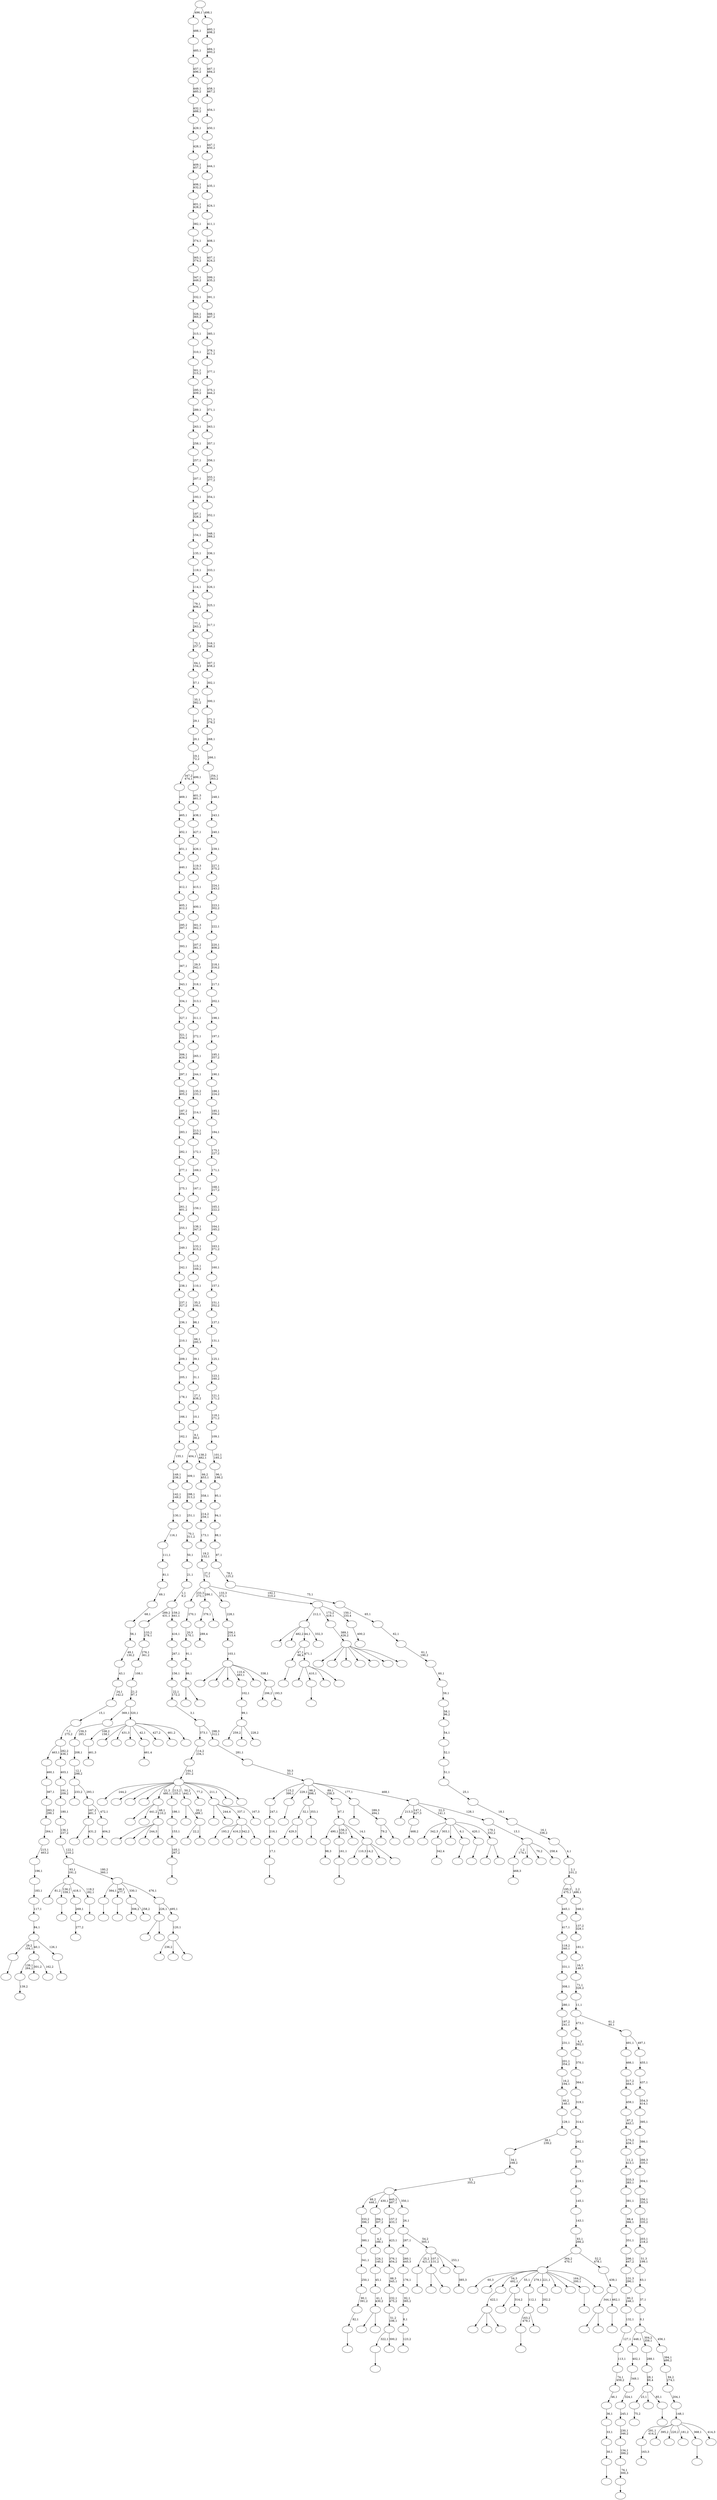 digraph T {
	650 [label=""]
	649 [label=""]
	648 [label=""]
	647 [label=""]
	646 [label=""]
	645 [label=""]
	644 [label=""]
	643 [label=""]
	642 [label=""]
	641 [label=""]
	640 [label=""]
	639 [label=""]
	638 [label=""]
	637 [label=""]
	636 [label=""]
	635 [label=""]
	634 [label=""]
	633 [label=""]
	632 [label=""]
	631 [label=""]
	630 [label=""]
	629 [label=""]
	628 [label=""]
	627 [label=""]
	626 [label=""]
	625 [label=""]
	624 [label=""]
	623 [label=""]
	622 [label=""]
	621 [label=""]
	620 [label=""]
	619 [label=""]
	618 [label=""]
	617 [label=""]
	616 [label=""]
	615 [label=""]
	614 [label=""]
	613 [label=""]
	612 [label=""]
	611 [label=""]
	610 [label=""]
	609 [label=""]
	608 [label=""]
	607 [label=""]
	606 [label=""]
	605 [label=""]
	604 [label=""]
	603 [label=""]
	602 [label=""]
	601 [label=""]
	600 [label=""]
	599 [label=""]
	598 [label=""]
	597 [label=""]
	596 [label=""]
	595 [label=""]
	594 [label=""]
	593 [label=""]
	592 [label=""]
	591 [label=""]
	590 [label=""]
	589 [label=""]
	588 [label=""]
	587 [label=""]
	586 [label=""]
	585 [label=""]
	584 [label=""]
	583 [label=""]
	582 [label=""]
	581 [label=""]
	580 [label=""]
	579 [label=""]
	578 [label=""]
	577 [label=""]
	576 [label=""]
	575 [label=""]
	574 [label=""]
	573 [label=""]
	572 [label=""]
	571 [label=""]
	570 [label=""]
	569 [label=""]
	568 [label=""]
	567 [label=""]
	566 [label=""]
	565 [label=""]
	564 [label=""]
	563 [label=""]
	562 [label=""]
	561 [label=""]
	560 [label=""]
	559 [label=""]
	558 [label=""]
	557 [label=""]
	556 [label=""]
	555 [label=""]
	554 [label=""]
	553 [label=""]
	552 [label=""]
	551 [label=""]
	550 [label=""]
	549 [label=""]
	548 [label=""]
	547 [label=""]
	546 [label=""]
	545 [label=""]
	544 [label=""]
	543 [label=""]
	542 [label=""]
	541 [label=""]
	540 [label=""]
	539 [label=""]
	538 [label=""]
	537 [label=""]
	536 [label=""]
	535 [label=""]
	534 [label=""]
	533 [label=""]
	532 [label=""]
	531 [label=""]
	530 [label=""]
	529 [label=""]
	528 [label=""]
	527 [label=""]
	526 [label=""]
	525 [label=""]
	524 [label=""]
	523 [label=""]
	522 [label=""]
	521 [label=""]
	520 [label=""]
	519 [label=""]
	518 [label=""]
	517 [label=""]
	516 [label=""]
	515 [label=""]
	514 [label=""]
	513 [label=""]
	512 [label=""]
	511 [label=""]
	510 [label=""]
	509 [label=""]
	508 [label=""]
	507 [label=""]
	506 [label=""]
	505 [label=""]
	504 [label=""]
	503 [label=""]
	502 [label=""]
	501 [label=""]
	500 [label=""]
	499 [label=""]
	498 [label=""]
	497 [label=""]
	496 [label=""]
	495 [label=""]
	494 [label=""]
	493 [label=""]
	492 [label=""]
	491 [label=""]
	490 [label=""]
	489 [label=""]
	488 [label=""]
	487 [label=""]
	486 [label=""]
	485 [label=""]
	484 [label=""]
	483 [label=""]
	482 [label=""]
	481 [label=""]
	480 [label=""]
	479 [label=""]
	478 [label=""]
	477 [label=""]
	476 [label=""]
	475 [label=""]
	474 [label=""]
	473 [label=""]
	472 [label=""]
	471 [label=""]
	470 [label=""]
	469 [label=""]
	468 [label=""]
	467 [label=""]
	466 [label=""]
	465 [label=""]
	464 [label=""]
	463 [label=""]
	462 [label=""]
	461 [label=""]
	460 [label=""]
	459 [label=""]
	458 [label=""]
	457 [label=""]
	456 [label=""]
	455 [label=""]
	454 [label=""]
	453 [label=""]
	452 [label=""]
	451 [label=""]
	450 [label=""]
	449 [label=""]
	448 [label=""]
	447 [label=""]
	446 [label=""]
	445 [label=""]
	444 [label=""]
	443 [label=""]
	442 [label=""]
	441 [label=""]
	440 [label=""]
	439 [label=""]
	438 [label=""]
	437 [label=""]
	436 [label=""]
	435 [label=""]
	434 [label=""]
	433 [label=""]
	432 [label=""]
	431 [label=""]
	430 [label=""]
	429 [label=""]
	428 [label=""]
	427 [label=""]
	426 [label=""]
	425 [label=""]
	424 [label=""]
	423 [label=""]
	422 [label=""]
	421 [label=""]
	420 [label=""]
	419 [label=""]
	418 [label=""]
	417 [label=""]
	416 [label=""]
	415 [label=""]
	414 [label=""]
	413 [label=""]
	412 [label=""]
	411 [label=""]
	410 [label=""]
	409 [label=""]
	408 [label=""]
	407 [label=""]
	406 [label=""]
	405 [label=""]
	404 [label=""]
	403 [label=""]
	402 [label=""]
	401 [label=""]
	400 [label=""]
	399 [label=""]
	398 [label=""]
	397 [label=""]
	396 [label=""]
	395 [label=""]
	394 [label=""]
	393 [label=""]
	392 [label=""]
	391 [label=""]
	390 [label=""]
	389 [label=""]
	388 [label=""]
	387 [label=""]
	386 [label=""]
	385 [label=""]
	384 [label=""]
	383 [label=""]
	382 [label=""]
	381 [label=""]
	380 [label=""]
	379 [label=""]
	378 [label=""]
	377 [label=""]
	376 [label=""]
	375 [label=""]
	374 [label=""]
	373 [label=""]
	372 [label=""]
	371 [label=""]
	370 [label=""]
	369 [label=""]
	368 [label=""]
	367 [label=""]
	366 [label=""]
	365 [label=""]
	364 [label=""]
	363 [label=""]
	362 [label=""]
	361 [label=""]
	360 [label=""]
	359 [label=""]
	358 [label=""]
	357 [label=""]
	356 [label=""]
	355 [label=""]
	354 [label=""]
	353 [label=""]
	352 [label=""]
	351 [label=""]
	350 [label=""]
	349 [label=""]
	348 [label=""]
	347 [label=""]
	346 [label=""]
	345 [label=""]
	344 [label=""]
	343 [label=""]
	342 [label=""]
	341 [label=""]
	340 [label=""]
	339 [label=""]
	338 [label=""]
	337 [label=""]
	336 [label=""]
	335 [label=""]
	334 [label=""]
	333 [label=""]
	332 [label=""]
	331 [label=""]
	330 [label=""]
	329 [label=""]
	328 [label=""]
	327 [label=""]
	326 [label=""]
	325 [label=""]
	324 [label=""]
	323 [label=""]
	322 [label=""]
	321 [label=""]
	320 [label=""]
	319 [label=""]
	318 [label=""]
	317 [label=""]
	316 [label=""]
	315 [label=""]
	314 [label=""]
	313 [label=""]
	312 [label=""]
	311 [label=""]
	310 [label=""]
	309 [label=""]
	308 [label=""]
	307 [label=""]
	306 [label=""]
	305 [label=""]
	304 [label=""]
	303 [label=""]
	302 [label=""]
	301 [label=""]
	300 [label=""]
	299 [label=""]
	298 [label=""]
	297 [label=""]
	296 [label=""]
	295 [label=""]
	294 [label=""]
	293 [label=""]
	292 [label=""]
	291 [label=""]
	290 [label=""]
	289 [label=""]
	288 [label=""]
	287 [label=""]
	286 [label=""]
	285 [label=""]
	284 [label=""]
	283 [label=""]
	282 [label=""]
	281 [label=""]
	280 [label=""]
	279 [label=""]
	278 [label=""]
	277 [label=""]
	276 [label=""]
	275 [label=""]
	274 [label=""]
	273 [label=""]
	272 [label=""]
	271 [label=""]
	270 [label=""]
	269 [label=""]
	268 [label=""]
	267 [label=""]
	266 [label=""]
	265 [label=""]
	264 [label=""]
	263 [label=""]
	262 [label=""]
	261 [label=""]
	260 [label=""]
	259 [label=""]
	258 [label=""]
	257 [label=""]
	256 [label=""]
	255 [label=""]
	254 [label=""]
	253 [label=""]
	252 [label=""]
	251 [label=""]
	250 [label=""]
	249 [label=""]
	248 [label=""]
	247 [label=""]
	246 [label=""]
	245 [label=""]
	244 [label=""]
	243 [label=""]
	242 [label=""]
	241 [label=""]
	240 [label=""]
	239 [label=""]
	238 [label=""]
	237 [label=""]
	236 [label=""]
	235 [label=""]
	234 [label=""]
	233 [label=""]
	232 [label=""]
	231 [label=""]
	230 [label=""]
	229 [label=""]
	228 [label=""]
	227 [label=""]
	226 [label=""]
	225 [label=""]
	224 [label=""]
	223 [label=""]
	222 [label=""]
	221 [label=""]
	220 [label=""]
	219 [label=""]
	218 [label=""]
	217 [label=""]
	216 [label=""]
	215 [label=""]
	214 [label=""]
	213 [label=""]
	212 [label=""]
	211 [label=""]
	210 [label=""]
	209 [label=""]
	208 [label=""]
	207 [label=""]
	206 [label=""]
	205 [label=""]
	204 [label=""]
	203 [label=""]
	202 [label=""]
	201 [label=""]
	200 [label=""]
	199 [label=""]
	198 [label=""]
	197 [label=""]
	196 [label=""]
	195 [label=""]
	194 [label=""]
	193 [label=""]
	192 [label=""]
	191 [label=""]
	190 [label=""]
	189 [label=""]
	188 [label=""]
	187 [label=""]
	186 [label=""]
	185 [label=""]
	184 [label=""]
	183 [label=""]
	182 [label=""]
	181 [label=""]
	180 [label=""]
	179 [label=""]
	178 [label=""]
	177 [label=""]
	176 [label=""]
	175 [label=""]
	174 [label=""]
	173 [label=""]
	172 [label=""]
	171 [label=""]
	170 [label=""]
	169 [label=""]
	168 [label=""]
	167 [label=""]
	166 [label=""]
	165 [label=""]
	164 [label=""]
	163 [label=""]
	162 [label=""]
	161 [label=""]
	160 [label=""]
	159 [label=""]
	158 [label=""]
	157 [label=""]
	156 [label=""]
	155 [label=""]
	154 [label=""]
	153 [label=""]
	152 [label=""]
	151 [label=""]
	150 [label=""]
	149 [label=""]
	148 [label=""]
	147 [label=""]
	146 [label=""]
	145 [label=""]
	144 [label=""]
	143 [label=""]
	142 [label=""]
	141 [label=""]
	140 [label=""]
	139 [label=""]
	138 [label=""]
	137 [label=""]
	136 [label=""]
	135 [label=""]
	134 [label=""]
	133 [label=""]
	132 [label=""]
	131 [label=""]
	130 [label=""]
	129 [label=""]
	128 [label=""]
	127 [label=""]
	126 [label=""]
	125 [label=""]
	124 [label=""]
	123 [label=""]
	122 [label=""]
	121 [label=""]
	120 [label=""]
	119 [label=""]
	118 [label=""]
	117 [label=""]
	116 [label=""]
	115 [label=""]
	114 [label=""]
	113 [label=""]
	112 [label=""]
	111 [label=""]
	110 [label=""]
	109 [label=""]
	108 [label=""]
	107 [label=""]
	106 [label=""]
	105 [label=""]
	104 [label=""]
	103 [label=""]
	102 [label=""]
	101 [label=""]
	100 [label=""]
	99 [label=""]
	98 [label=""]
	97 [label=""]
	96 [label=""]
	95 [label=""]
	94 [label=""]
	93 [label=""]
	92 [label=""]
	91 [label=""]
	90 [label=""]
	89 [label=""]
	88 [label=""]
	87 [label=""]
	86 [label=""]
	85 [label=""]
	84 [label=""]
	83 [label=""]
	82 [label=""]
	81 [label=""]
	80 [label=""]
	79 [label=""]
	78 [label=""]
	77 [label=""]
	76 [label=""]
	75 [label=""]
	74 [label=""]
	73 [label=""]
	72 [label=""]
	71 [label=""]
	70 [label=""]
	69 [label=""]
	68 [label=""]
	67 [label=""]
	66 [label=""]
	65 [label=""]
	64 [label=""]
	63 [label=""]
	62 [label=""]
	61 [label=""]
	60 [label=""]
	59 [label=""]
	58 [label=""]
	57 [label=""]
	56 [label=""]
	55 [label=""]
	54 [label=""]
	53 [label=""]
	52 [label=""]
	51 [label=""]
	50 [label=""]
	49 [label=""]
	48 [label=""]
	47 [label=""]
	46 [label=""]
	45 [label=""]
	44 [label=""]
	43 [label=""]
	42 [label=""]
	41 [label=""]
	40 [label=""]
	39 [label=""]
	38 [label=""]
	37 [label=""]
	36 [label=""]
	35 [label=""]
	34 [label=""]
	33 [label=""]
	32 [label=""]
	31 [label=""]
	30 [label=""]
	29 [label=""]
	28 [label=""]
	27 [label=""]
	26 [label=""]
	25 [label=""]
	24 [label=""]
	23 [label=""]
	22 [label=""]
	21 [label=""]
	20 [label=""]
	19 [label=""]
	18 [label=""]
	17 [label=""]
	16 [label=""]
	15 [label=""]
	14 [label=""]
	13 [label=""]
	12 [label=""]
	11 [label=""]
	10 [label=""]
	9 [label=""]
	8 [label=""]
	7 [label=""]
	6 [label=""]
	5 [label=""]
	4 [label=""]
	3 [label=""]
	2 [label=""]
	1 [label=""]
	0 [label=""]
	649 -> 650 [label=""]
	648 -> 649 [label="17,1"]
	647 -> 648 [label="216,1"]
	646 -> 647 [label="247,1"]
	644 -> 645 [label=""]
	643 -> 644 [label="82,1"]
	642 -> 643 [label="90,1\n391,2"]
	641 -> 642 [label="250,1"]
	640 -> 641 [label="341,1"]
	639 -> 640 [label="380,1"]
	638 -> 639 [label="333,2\n396,1"]
	635 -> 636 [label="139,2"]
	632 -> 633 [label=""]
	628 -> 629 [label="75,2"]
	623 -> 624 [label="163,3"]
	621 -> 622 [label=""]
	620 -> 621 [label="30,1"]
	619 -> 620 [label="33,1"]
	618 -> 619 [label="36,1"]
	617 -> 618 [label="46,1"]
	616 -> 617 [label="74,1\n459,2"]
	615 -> 616 [label="113,1"]
	614 -> 615 [label="127,1"]
	613 -> 614 [label="132,1"]
	612 -> 613 [label="80,2\n246,1"]
	611 -> 612 [label="131,3\n290,1"]
	610 -> 611 [label="296,1\n447,2"]
	609 -> 610 [label="351,1"]
	608 -> 609 [label="88,4\n366,1"]
	607 -> 608 [label="381,1"]
	606 -> 607 [label="333,3\n383,1"]
	605 -> 606 [label="11,2\n413,1"]
	604 -> 605 [label="175,2\n434,1"]
	603 -> 604 [label="87,2\n443,1"]
	602 -> 603 [label="459,1"]
	601 -> 602 [label="317,2\n464,1"]
	600 -> 601 [label="466,1"]
	598 -> 625 [label=""]
	598 -> 599 [label=""]
	594 -> 595 [label="98,3"]
	589 -> 590 [label=""]
	586 -> 587 [label=""]
	585 -> 586 [label="161,1"]
	569 -> 570 [label="461,3"]
	564 -> 565 [label=""]
	563 -> 564 [label="76,1\n300,3"]
	562 -> 563 [label="134,1\n399,2"]
	561 -> 562 [label="230,1\n346,2"]
	560 -> 561 [label="245,1"]
	559 -> 560 [label="324,1"]
	558 -> 559 [label="349,1"]
	557 -> 558 [label="402,1"]
	554 -> 555 [label="289,4"]
	552 -> 553 [label=""]
	545 -> 546 [label="468,2"]
	543 -> 544 [label="277,2"]
	542 -> 543 [label="269,1"]
	539 -> 635 [label="139,1\n264,2"]
	539 -> 593 [label="301,2"]
	539 -> 540 [label="162,2"]
	531 -> 630 [label=""]
	531 -> 547 [label=""]
	531 -> 532 [label=""]
	530 -> 531 [label="422,1"]
	528 -> 529 [label=""]
	526 -> 527 [label="342,4"]
	523 -> 524 [label="468,3"]
	520 -> 521 [label=""]
	519 -> 589 [label="29,2\n104,1"]
	519 -> 539 [label="40,1"]
	519 -> 520 [label="126,1"]
	518 -> 519 [label="84,1"]
	517 -> 518 [label="117,1"]
	516 -> 517 [label="183,1"]
	515 -> 516 [label="196,1"]
	514 -> 515 [label="215,1\n463,2"]
	513 -> 514 [label="264,1"]
	512 -> 513 [label="283,2\n299,1"]
	511 -> 512 [label="387,1"]
	510 -> 511 [label="460,1"]
	508 -> 509 [label=""]
	506 -> 507 [label="123,2"]
	505 -> 506 [label="8,1"]
	504 -> 505 [label="92,1\n385,2"]
	503 -> 504 [label="176,1"]
	502 -> 503 [label="260,1\n445,3"]
	499 -> 500 [label=""]
	495 -> 626 [label=""]
	495 -> 496 [label=""]
	494 -> 495 [label="41,1\n430,2"]
	493 -> 494 [label="45,1"]
	492 -> 493 [label="124,1\n140,2"]
	491 -> 492 [label="4,2\n189,1"]
	490 -> 491 [label="294,1\n307,2"]
	488 -> 489 [label=""]
	485 -> 582 [label=""]
	485 -> 486 [label="431,2"]
	480 -> 584 [label=""]
	480 -> 481 [label="314,2"]
	478 -> 525 [label="429,3"]
	478 -> 479 [label=""]
	476 -> 632 [label="322,1"]
	476 -> 477 [label="300,2"]
	475 -> 476 [label="51,2\n106,1"]
	474 -> 475 [label="232,1\n475,2"]
	473 -> 474 [label="88,3\n345,1"]
	472 -> 473 [label="376,1\n454,2"]
	471 -> 472 [label="423,1"]
	470 -> 471 [label="157,2\n433,1"]
	468 -> 627 [label="259,2"]
	468 -> 550 [label=""]
	468 -> 469 [label="228,2"]
	467 -> 468 [label="99,1"]
	466 -> 467 [label="102,1"]
	463 -> 579 [label=""]
	463 -> 576 [label=""]
	463 -> 484 [label="244,3"]
	463 -> 464 [label=""]
	462 -> 572 [label=""]
	462 -> 537 [label="441,2"]
	462 -> 463 [label="48,1\n110,2"]
	460 -> 461 [label=""]
	459 -> 575 [label="81,2"]
	459 -> 552 [label="136,2\n339,1"]
	459 -> 542 [label="418,1"]
	459 -> 460 [label="119,2\n182,1"]
	455 -> 456 [label=""]
	448 -> 528 [label="163,2\n479,1"]
	448 -> 449 [label=""]
	447 -> 448 [label="112,1"]
	445 -> 446 [label="461,4"]
	443 -> 444 [label=""]
	440 -> 534 [label=""]
	440 -> 441 [label=""]
	439 -> 440 [label="86,1"]
	438 -> 439 [label="91,1"]
	437 -> 438 [label="20,3\n170,1"]
	436 -> 437 [label="270,1"]
	434 -> 580 [label="193,2"]
	434 -> 549 [label="416,2"]
	434 -> 522 [label="342,2"]
	434 -> 435 [label=""]
	432 -> 433 [label="202,2"]
	430 -> 431 [label=""]
	426 -> 427 [label=""]
	425 -> 426 [label="105,1\n267,2"]
	424 -> 425 [label="153,1"]
	423 -> 424 [label="186,1"]
	421 -> 578 [label="22,2"]
	421 -> 422 [label=""]
	420 -> 574 [label=""]
	420 -> 421 [label="20,2\n489,1"]
	418 -> 596 [label=""]
	418 -> 499 [label="410,1"]
	418 -> 458 [label=""]
	418 -> 419 [label=""]
	417 -> 508 [label="47,1\n98,4"]
	417 -> 418 [label="471,1"]
	413 -> 535 [label=""]
	413 -> 414 [label=""]
	411 -> 412 [label=""]
	406 -> 634 [label="60,3"]
	406 -> 566 [label=""]
	406 -> 530 [label="54,3\n492,1"]
	406 -> 480 [label="55,1"]
	406 -> 447 [label="279,1"]
	406 -> 432 [label="221,1"]
	406 -> 429 [label=""]
	406 -> 416 [label=""]
	406 -> 411 [label="164,2\n200,1"]
	406 -> 407 [label=""]
	404 -> 554 [label="379,1"]
	404 -> 405 [label=""]
	401 -> 402 [label=""]
	400 -> 478 [label="32,1"]
	400 -> 401 [label="353,1"]
	398 -> 399 [label="404,2"]
	397 -> 485 [label="167,2\n481,1"]
	397 -> 398 [label="472,1"]
	396 -> 567 [label="233,2"]
	396 -> 397 [label="293,1"]
	395 -> 396 [label="12,1\n298,2"]
	394 -> 395 [label="208,1"]
	393 -> 394 [label="159,3\n285,1"]
	388 -> 389 [label=""]
	386 -> 497 [label=""]
	386 -> 487 [label="482,2"]
	386 -> 417 [label="44,1"]
	386 -> 387 [label="332,3"]
	382 -> 533 [label=""]
	382 -> 383 [label=""]
	380 -> 569 [label="108,2\n158,1"]
	380 -> 457 [label=""]
	380 -> 453 [label="431,3"]
	380 -> 450 [label=""]
	380 -> 445 [label="42,1"]
	380 -> 409 [label="427,2"]
	380 -> 385 [label="461,2"]
	380 -> 381 [label=""]
	379 -> 393 [label="369,1"]
	379 -> 380 [label="320,1"]
	378 -> 379 [label="21,2\n97,1"]
	377 -> 378 [label="108,1"]
	376 -> 377 [label="276,1\n361,2"]
	375 -> 376 [label="133,2\n278,1"]
	373 -> 374 [label=""]
	371 -> 372 [label=""]
	370 -> 628 [label="23,1"]
	370 -> 536 [label=""]
	370 -> 371 [label="85,1"]
	369 -> 370 [label="28,1\n60,4"]
	368 -> 369 [label="288,1"]
	366 -> 367 [label=""]
	363 -> 573 [label=""]
	363 -> 568 [label="244,4"]
	363 -> 434 [label="337,1"]
	363 -> 364 [label="167,3"]
	361 -> 581 [label="206,2"]
	361 -> 362 [label="193,3"]
	360 -> 591 [label=""]
	360 -> 577 [label=""]
	360 -> 548 [label=""]
	360 -> 466 [label="110,4\n483,1"]
	360 -> 384 [label=""]
	360 -> 361 [label="338,1"]
	359 -> 360 [label="103,1"]
	358 -> 359 [label="206,1\n213,4"]
	357 -> 358 [label="228,1"]
	355 -> 391 [label="306,2"]
	355 -> 356 [label="258,2"]
	353 -> 354 [label="385,3"]
	352 -> 488 [label="25,2\n421,1"]
	352 -> 413 [label="107,1\n131,2"]
	352 -> 403 [label=""]
	352 -> 353 [label="253,1"]
	351 -> 502 [label="287,1"]
	351 -> 352 [label="54,2\n305,1"]
	350 -> 351 [label="26,1"]
	349 -> 638 [label="88,2\n446,1"]
	349 -> 490 [label="430,1"]
	349 -> 470 [label="445,2\n487,1"]
	349 -> 350 [label="350,1"]
	348 -> 349 [label="5,1\n355,2"]
	347 -> 348 [label="34,1\n168,2"]
	346 -> 347 [label="38,1\n239,2"]
	345 -> 346 [label="129,1"]
	344 -> 345 [label="60,2\n140,1"]
	343 -> 344 [label="16,2\n194,1"]
	342 -> 343 [label="201,1\n354,2"]
	341 -> 342 [label="231,1"]
	340 -> 341 [label="197,2\n241,1"]
	339 -> 340 [label="280,1"]
	338 -> 339 [label="308,1"]
	337 -> 338 [label="331,1"]
	336 -> 337 [label="118,2\n340,1"]
	335 -> 336 [label="417,1"]
	334 -> 335 [label="445,1"]
	332 -> 631 [label="110,3"]
	332 -> 588 [label="14,2"]
	332 -> 482 [label=""]
	332 -> 333 [label=""]
	331 -> 594 [label="490,1"]
	331 -> 585 [label="156,2\n323,1"]
	331 -> 452 [label=""]
	331 -> 332 [label="14,1"]
	330 -> 331 [label="67,1"]
	326 -> 327 [label=""]
	325 -> 598 [label="344,1"]
	325 -> 326 [label="462,1"]
	324 -> 325 [label="439,1"]
	323 -> 406 [label="364,2\n470,1"]
	323 -> 324 [label="52,2\n478,1"]
	322 -> 323 [label="83,1\n266,2"]
	321 -> 322 [label="143,1"]
	320 -> 321 [label="145,1"]
	319 -> 320 [label="219,1"]
	318 -> 319 [label="225,1"]
	317 -> 318 [label="262,1"]
	316 -> 317 [label="314,1"]
	315 -> 316 [label="319,1"]
	314 -> 315 [label="364,1"]
	313 -> 314 [label="370,1"]
	312 -> 313 [label="4,3\n392,1"]
	310 -> 592 [label=""]
	310 -> 571 [label=""]
	310 -> 442 [label=""]
	310 -> 415 [label=""]
	310 -> 390 [label=""]
	310 -> 328 [label=""]
	310 -> 311 [label=""]
	309 -> 310 [label="389,1\n426,2"]
	307 -> 583 [label=""]
	307 -> 308 [label=""]
	306 -> 597 [label="342,3"]
	306 -> 526 [label="303,1"]
	306 -> 483 [label=""]
	306 -> 388 [label="6,1"]
	306 -> 373 [label="420,1"]
	306 -> 307 [label="179,1\n332,2"]
	304 -> 551 [label="244,2"]
	304 -> 541 [label=""]
	304 -> 501 [label=""]
	304 -> 465 [label=""]
	304 -> 462 [label="21,3\n480,1"]
	304 -> 423 [label="213,2\n235,1"]
	304 -> 420 [label="50,2\n442,1"]
	304 -> 408 [label="77,2"]
	304 -> 363 [label="211,1"]
	304 -> 329 [label=""]
	304 -> 305 [label=""]
	303 -> 304 [label="144,1\n251,2"]
	302 -> 303 [label="114,2\n234,1"]
	300 -> 637 [label="236,2"]
	300 -> 498 [label=""]
	300 -> 301 [label=""]
	299 -> 300 [label="120,1"]
	298 -> 382 [label="226,1"]
	298 -> 299 [label="495,1"]
	297 -> 455 [label="384,1"]
	297 -> 443 [label="68,2\n477,1"]
	297 -> 355 [label="330,1"]
	297 -> 298 [label="476,1"]
	296 -> 459 [label="93,1\n191,2"]
	296 -> 297 [label="180,2\n360,1"]
	295 -> 296 [label="122,1\n210,2"]
	294 -> 295 [label="136,1\n237,2"]
	293 -> 294 [label="180,1"]
	292 -> 293 [label="191,1\n209,2"]
	291 -> 292 [label="403,1"]
	290 -> 510 [label="463,1"]
	290 -> 291 [label="282,2\n436,1"]
	289 -> 290 [label="7,1\n275,2"]
	288 -> 289 [label="15,1"]
	287 -> 288 [label="24,1\n142,2"]
	286 -> 287 [label="43,1"]
	285 -> 286 [label="49,1\n130,2"]
	284 -> 285 [label="56,1"]
	283 -> 284 [label="68,1"]
	282 -> 283 [label="69,1"]
	281 -> 282 [label="81,1"]
	280 -> 281 [label="111,1"]
	279 -> 280 [label="116,1"]
	278 -> 279 [label="130,1"]
	277 -> 278 [label="142,1\n149,2"]
	276 -> 277 [label="149,1\n238,2"]
	275 -> 276 [label="155,1"]
	274 -> 275 [label="162,1"]
	273 -> 274 [label="166,1"]
	272 -> 273 [label="178,1"]
	271 -> 272 [label="205,1"]
	270 -> 271 [label="209,1"]
	269 -> 270 [label="210,1"]
	268 -> 269 [label="236,1"]
	267 -> 268 [label="237,1\n327,2"]
	266 -> 267 [label="238,1"]
	265 -> 266 [label="242,1"]
	264 -> 265 [label="249,1"]
	263 -> 264 [label="255,1"]
	262 -> 263 [label="261,1\n401,2"]
	261 -> 262 [label="275,1"]
	260 -> 261 [label="277,1"]
	259 -> 260 [label="282,1"]
	258 -> 259 [label="283,1"]
	257 -> 258 [label="187,2\n284,1"]
	256 -> 257 [label="292,1\n405,2"]
	255 -> 256 [label="297,1"]
	254 -> 255 [label="306,1\n429,2"]
	253 -> 254 [label="321,1\n334,2"]
	252 -> 253 [label="327,1"]
	251 -> 252 [label="334,1"]
	250 -> 251 [label="343,1"]
	249 -> 250 [label="367,1"]
	248 -> 249 [label="393,1"]
	247 -> 248 [label="295,2\n397,1"]
	246 -> 247 [label="405,1\n412,2"]
	245 -> 246 [label="412,1"]
	244 -> 245 [label="440,1"]
	243 -> 244 [label="451,1"]
	242 -> 243 [label="452,1"]
	241 -> 242 [label="465,1"]
	240 -> 241 [label="469,1"]
	238 -> 538 [label="79,2"]
	238 -> 239 [label=""]
	237 -> 365 [label=""]
	237 -> 238 [label="289,3\n494,1"]
	235 -> 523 [label="1,2\n174,1"]
	235 -> 410 [label=""]
	235 -> 392 [label="70,2"]
	235 -> 236 [label="258,4"]
	234 -> 235 [label="13,1"]
	233 -> 556 [label="213,3"]
	233 -> 545 [label="147,1\n427,3"]
	233 -> 306 [label="22,3\n141,1"]
	233 -> 234 [label="128,1"]
	232 -> 646 [label="115,2\n390,1"]
	232 -> 430 [label="229,1"]
	232 -> 400 [label="98,2\n398,1"]
	232 -> 330 [label="89,1\n258,3"]
	232 -> 237 [label="177,1"]
	232 -> 233 [label="468,1"]
	231 -> 232 [label="50,3\n53,1"]
	230 -> 231 [label="281,1"]
	229 -> 302 [label="373,1"]
	229 -> 230 [label="298,3\n312,1"]
	228 -> 229 [label="3,1"]
	227 -> 228 [label="22,1\n172,2"]
	226 -> 227 [label="156,1"]
	225 -> 226 [label="267,1"]
	224 -> 225 [label="416,1"]
	223 -> 375 [label="289,2\n431,1"]
	223 -> 224 [label="159,2\n441,1"]
	222 -> 223 [label="1,1\n9,2"]
	221 -> 222 [label="21,1"]
	220 -> 221 [label="50,1"]
	219 -> 220 [label="70,1\n311,2"]
	218 -> 219 [label="251,1"]
	217 -> 218 [label="298,1\n313,2"]
	216 -> 217 [label="309,1"]
	214 -> 215 [label="400,2"]
	213 -> 386 [label="212,1"]
	213 -> 309 [label="173,2\n419,1"]
	213 -> 214 [label="150,1\n233,4"]
	212 -> 436 [label="233,3\n273,1"]
	212 -> 404 [label="286,1"]
	212 -> 357 [label="133,3\n372,1"]
	212 -> 213 [label="192,1\n310,2"]
	211 -> 212 [label="27,2\n73,1"]
	210 -> 211 [label="19,2\n152,1"]
	209 -> 210 [label="173,1"]
	208 -> 209 [label="214,2\n259,1"]
	207 -> 208 [label="358,1"]
	206 -> 207 [label="66,2\n453,1"]
	205 -> 216 [label="404,1"]
	205 -> 206 [label="138,2\n482,1"]
	204 -> 205 [label="9,1\n39,2"]
	203 -> 204 [label="10,1"]
	202 -> 203 [label="27,1\n438,2"]
	201 -> 202 [label="31,1"]
	200 -> 201 [label="39,1"]
	199 -> 200 [label="66,1\n295,3"]
	198 -> 199 [label="98,1"]
	197 -> 198 [label="35,2\n100,1"]
	196 -> 197 [label="110,1"]
	195 -> 196 [label="115,1\n169,2"]
	194 -> 195 [label="133,1\n415,2"]
	193 -> 194 [label="138,1\n347,3"]
	192 -> 193 [label="159,1"]
	191 -> 192 [label="167,1"]
	190 -> 191 [label="169,1"]
	189 -> 190 [label="172,1"]
	188 -> 189 [label="213,1\n499,2"]
	187 -> 188 [label="214,1"]
	186 -> 187 [label="135,2\n233,1"]
	185 -> 186 [label="244,1"]
	184 -> 185 [label="265,1"]
	183 -> 184 [label="272,1"]
	182 -> 183 [label="311,1"]
	181 -> 182 [label="313,1"]
	180 -> 181 [label="318,1"]
	179 -> 180 [label="29,3\n342,1"]
	178 -> 179 [label="207,2\n361,1"]
	177 -> 178 [label="301,3\n362,1"]
	176 -> 177 [label="400,1"]
	175 -> 176 [label="415,1"]
	174 -> 175 [label="119,3\n425,1"]
	173 -> 174 [label="426,1"]
	172 -> 173 [label="427,1"]
	171 -> 172 [label="438,1"]
	170 -> 171 [label="401,3\n461,1"]
	169 -> 240 [label="347,2\n474,1"]
	169 -> 170 [label="499,1"]
	168 -> 169 [label="19,1\n72,2"]
	167 -> 168 [label="20,1"]
	166 -> 167 [label="29,1"]
	165 -> 166 [label="35,1\n382,2"]
	164 -> 165 [label="57,1"]
	163 -> 164 [label="64,1\n154,2"]
	162 -> 163 [label="72,1\n257,2"]
	161 -> 162 [label="77,1\n263,2"]
	160 -> 161 [label="79,1\n406,2"]
	159 -> 160 [label="114,1"]
	158 -> 159 [label="119,1"]
	157 -> 158 [label="135,1"]
	156 -> 157 [label="154,1"]
	155 -> 156 [label="187,1\n328,2"]
	154 -> 155 [label="193,1"]
	153 -> 154 [label="207,1"]
	152 -> 153 [label="257,1"]
	151 -> 152 [label="258,1"]
	150 -> 151 [label="263,1"]
	149 -> 150 [label="289,1"]
	148 -> 149 [label="295,1\n409,2"]
	147 -> 148 [label="301,1\n315,2"]
	146 -> 147 [label="310,1"]
	145 -> 146 [label="315,1"]
	144 -> 145 [label="328,1\n365,2"]
	143 -> 144 [label="332,1"]
	142 -> 143 [label="347,1\n449,2"]
	141 -> 142 [label="365,1\n374,2"]
	140 -> 141 [label="374,1"]
	139 -> 140 [label="382,1"]
	138 -> 139 [label="401,1\n428,2"]
	137 -> 138 [label="406,1\n432,2"]
	136 -> 137 [label="409,1\n457,2"]
	135 -> 136 [label="428,1"]
	134 -> 135 [label="429,1"]
	133 -> 134 [label="432,1\n488,2"]
	132 -> 133 [label="449,1\n485,2"]
	131 -> 132 [label="457,1\n496,2"]
	130 -> 131 [label="485,1"]
	129 -> 130 [label="488,1"]
	127 -> 623 [label="291,1\n414,2"]
	127 -> 454 [label="395,2"]
	127 -> 451 [label="220,2"]
	127 -> 428 [label="181,2"]
	127 -> 366 [label="368,1"]
	127 -> 128 [label="414,3"]
	126 -> 127 [label="148,1"]
	125 -> 126 [label="204,1"]
	124 -> 125 [label="94,2\n274,1"]
	123 -> 124 [label="394,1\n486,2"]
	122 -> 557 [label="448,1"]
	122 -> 368 [label="304,2\n359,1"]
	122 -> 123 [label="456,1"]
	121 -> 122 [label="0,1"]
	120 -> 121 [label="37,1"]
	119 -> 120 [label="63,1"]
	118 -> 119 [label="51,3\n199,1"]
	117 -> 118 [label="203,1\n218,2"]
	116 -> 117 [label="252,1\n335,2"]
	115 -> 116 [label="256,1\n355,3"]
	114 -> 115 [label="304,1"]
	113 -> 114 [label="266,3\n335,1"]
	112 -> 113 [label="386,1"]
	111 -> 112 [label="395,1"]
	110 -> 111 [label="354,3\n414,1"]
	109 -> 110 [label="437,1"]
	108 -> 109 [label="455,1"]
	107 -> 600 [label="491,1"]
	107 -> 108 [label="497,1"]
	106 -> 312 [label="473,1"]
	106 -> 107 [label="61,2\n80,1"]
	105 -> 106 [label="11,1"]
	104 -> 105 [label="71,1\n326,2"]
	103 -> 104 [label="16,3\n146,1"]
	102 -> 103 [label="181,1"]
	101 -> 102 [label="137,2\n329,1"]
	100 -> 101 [label="346,1"]
	99 -> 334 [label="195,2\n475,1"]
	99 -> 100 [label="2,2\n486,1"]
	98 -> 99 [label="2,1\n101,2"]
	97 -> 98 [label="4,1"]
	96 -> 97 [label="16,1\n336,2"]
	95 -> 96 [label="18,1"]
	94 -> 95 [label="25,1"]
	93 -> 94 [label="51,1"]
	92 -> 93 [label="52,1"]
	91 -> 92 [label="54,1"]
	90 -> 91 [label="58,1\n96,2"]
	89 -> 90 [label="59,1"]
	88 -> 89 [label="60,1"]
	87 -> 88 [label="61,1\n190,2"]
	86 -> 87 [label="62,1"]
	85 -> 86 [label="65,1"]
	84 -> 85 [label="75,1"]
	83 -> 84 [label="78,1\n125,2"]
	82 -> 83 [label="87,1"]
	81 -> 82 [label="88,1"]
	80 -> 81 [label="94,1"]
	79 -> 80 [label="95,1"]
	78 -> 79 [label="96,1\n198,2"]
	77 -> 78 [label="101,1\n185,2"]
	76 -> 77 [label="109,1"]
	75 -> 76 [label="118,1\n271,2"]
	74 -> 75 [label="121,1\n171,2"]
	73 -> 74 [label="123,1\n160,2"]
	72 -> 73 [label="125,1"]
	71 -> 72 [label="131,1"]
	70 -> 71 [label="137,1"]
	69 -> 70 [label="151,1\n352,2"]
	68 -> 69 [label="157,1"]
	67 -> 68 [label="160,1"]
	66 -> 67 [label="163,1\n371,2"]
	65 -> 66 [label="164,1\n165,2"]
	64 -> 65 [label="165,1\n222,2"]
	63 -> 64 [label="168,1\n217,2"]
	62 -> 63 [label="171,1"]
	61 -> 62 [label="175,1\n227,2"]
	60 -> 61 [label="184,1"]
	59 -> 60 [label="185,1\n356,2"]
	58 -> 59 [label="188,1\n224,2"]
	57 -> 58 [label="190,1"]
	56 -> 57 [label="195,1\n357,2"]
	55 -> 56 [label="197,1"]
	54 -> 55 [label="198,1"]
	53 -> 54 [label="202,1"]
	52 -> 53 [label="217,1"]
	51 -> 52 [label="218,1\n316,2"]
	50 -> 51 [label="220,1\n408,2"]
	49 -> 50 [label="222,1"]
	48 -> 49 [label="223,1\n302,2"]
	47 -> 48 [label="224,1\n243,2"]
	46 -> 47 [label="227,1\n375,2"]
	45 -> 46 [label="239,1"]
	44 -> 45 [label="240,1"]
	43 -> 44 [label="243,1"]
	42 -> 43 [label="248,1"]
	41 -> 42 [label="254,1\n363,2"]
	40 -> 41 [label="266,1"]
	39 -> 40 [label="268,1"]
	38 -> 39 [label="271,1\n378,2"]
	37 -> 38 [label="300,1"]
	36 -> 37 [label="302,1"]
	35 -> 36 [label="307,1\n458,2"]
	34 -> 35 [label="316,1\n348,2"]
	33 -> 34 [label="317,1"]
	32 -> 33 [label="325,1"]
	31 -> 32 [label="326,1"]
	30 -> 31 [label="333,1"]
	29 -> 30 [label="336,1"]
	28 -> 29 [label="348,1\n388,2"]
	27 -> 28 [label="352,1"]
	26 -> 27 [label="354,1"]
	25 -> 26 [label="355,1\n377,2"]
	24 -> 25 [label="356,1"]
	23 -> 24 [label="357,1"]
	22 -> 23 [label="363,1"]
	21 -> 22 [label="371,1"]
	20 -> 21 [label="375,1\n444,2"]
	19 -> 20 [label="377,1"]
	18 -> 19 [label="378,1\n411,2"]
	17 -> 18 [label="385,1"]
	16 -> 17 [label="388,1\n407,2"]
	15 -> 16 [label="391,1"]
	14 -> 15 [label="399,1\n435,2"]
	13 -> 14 [label="407,1\n424,2"]
	12 -> 13 [label="408,1"]
	11 -> 12 [label="411,1"]
	10 -> 11 [label="424,1"]
	9 -> 10 [label="435,1"]
	8 -> 9 [label="444,1"]
	7 -> 8 [label="447,1\n450,2"]
	6 -> 7 [label="450,1"]
	5 -> 6 [label="454,1"]
	4 -> 5 [label="458,1\n467,2"]
	3 -> 4 [label="467,1\n484,2"]
	2 -> 3 [label="484,1\n493,2"]
	1 -> 2 [label="493,1\n498,2"]
	0 -> 129 [label="496,1"]
	0 -> 1 [label="498,1"]
}
